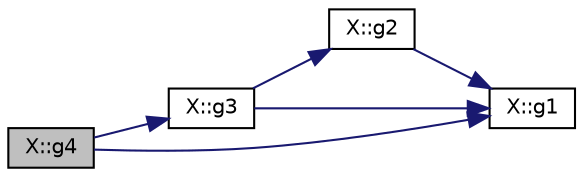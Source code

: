 digraph "X::g4"
{
  edge [fontname="Helvetica",fontsize="10",labelfontname="Helvetica",labelfontsize="10"];
  node [fontname="Helvetica",fontsize="10",shape=record];
  rankdir="LR";
  Node723 [label="X::g4",height=0.2,width=0.4,color="black", fillcolor="grey75", style="filled", fontcolor="black"];
  Node723 -> Node724 [color="midnightblue",fontsize="10",style="solid",fontname="Helvetica"];
  Node724 [label="X::g3",height=0.2,width=0.4,color="black", fillcolor="white", style="filled",URL="$d9/d80/struct_x.html#a923c2a96359512bbd6fb1ab2b18f561f"];
  Node724 -> Node725 [color="midnightblue",fontsize="10",style="solid",fontname="Helvetica"];
  Node725 [label="X::g2",height=0.2,width=0.4,color="black", fillcolor="white", style="filled",URL="$d9/d80/struct_x.html#a2a3a78dcc50deb66ef66849085fb838a"];
  Node725 -> Node726 [color="midnightblue",fontsize="10",style="solid",fontname="Helvetica"];
  Node726 [label="X::g1",height=0.2,width=0.4,color="black", fillcolor="white", style="filled",URL="$d9/d80/struct_x.html#a97aa20c915c28fdea9a2d7ad3d2dc9fa"];
  Node724 -> Node726 [color="midnightblue",fontsize="10",style="solid",fontname="Helvetica"];
  Node723 -> Node726 [color="midnightblue",fontsize="10",style="solid",fontname="Helvetica"];
}
